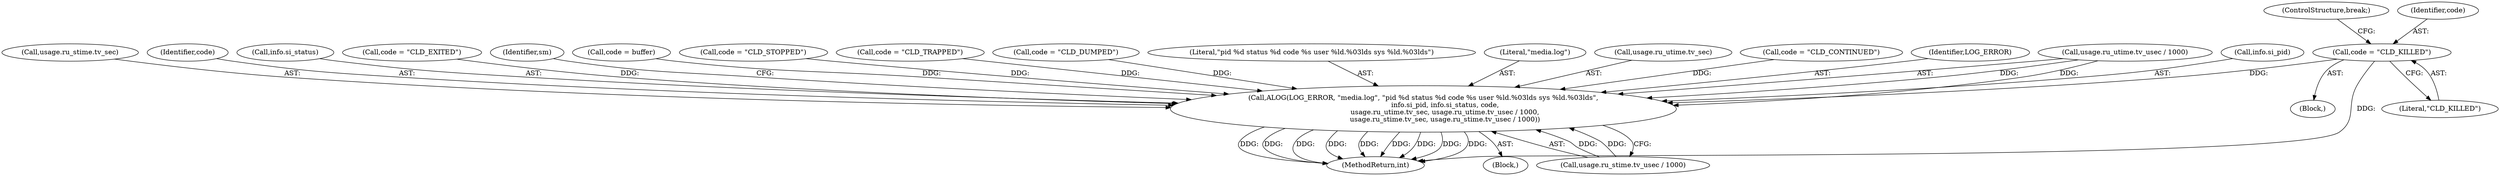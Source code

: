 digraph "0_Android_6fdee2a83432b3b150d6a34f231c4e2f7353c01e@pointer" {
"1000190" [label="(Call,code = \"CLD_KILLED\")"];
"1000232" [label="(Call,ALOG(LOG_ERROR, \"media.log\", \"pid %d status %d code %s user %ld.%03lds sys %ld.%03lds\",\n                    info.si_pid, info.si_status, code,\n                    usage.ru_utime.tv_sec, usage.ru_utime.tv_usec / 1000,\n                    usage.ru_stime.tv_sec, usage.ru_stime.tv_usec / 1000))"];
"1000334" [label="(MethodReturn,int)"];
"1000205" [label="(Call,code = \"CLD_TRAPPED\")"];
"1000150" [label="(Block,)"];
"1000195" [label="(Call,code = \"CLD_DUMPED\")"];
"1000235" [label="(Literal,\"pid %d status %d code %s user %ld.%03lds sys %ld.%03lds\")"];
"1000234" [label="(Literal,\"media.log\")"];
"1000243" [label="(Call,usage.ru_utime.tv_sec)"];
"1000192" [label="(Literal,\"CLD_KILLED\")"];
"1000232" [label="(Call,ALOG(LOG_ERROR, \"media.log\", \"pid %d status %d code %s user %ld.%03lds sys %ld.%03lds\",\n                    info.si_pid, info.si_status, code,\n                    usage.ru_utime.tv_sec, usage.ru_utime.tv_usec / 1000,\n                    usage.ru_stime.tv_sec, usage.ru_stime.tv_usec / 1000))"];
"1000210" [label="(Call,code = \"CLD_CONTINUED\")"];
"1000233" [label="(Identifier,LOG_ERROR)"];
"1000193" [label="(ControlStructure,break;)"];
"1000248" [label="(Call,usage.ru_utime.tv_usec / 1000)"];
"1000260" [label="(Call,usage.ru_stime.tv_usec / 1000)"];
"1000236" [label="(Call,info.si_pid)"];
"1000255" [label="(Call,usage.ru_stime.tv_sec)"];
"1000242" [label="(Identifier,code)"];
"1000239" [label="(Call,info.si_status)"];
"1000185" [label="(Call,code = \"CLD_EXITED\")"];
"1000190" [label="(Call,code = \"CLD_KILLED\")"];
"1000269" [label="(Identifier,sm)"];
"1000191" [label="(Identifier,code)"];
"1000223" [label="(Call,code = buffer)"];
"1000200" [label="(Call,code = \"CLD_STOPPED\")"];
"1000183" [label="(Block,)"];
"1000190" -> "1000183"  [label="AST: "];
"1000190" -> "1000192"  [label="CFG: "];
"1000191" -> "1000190"  [label="AST: "];
"1000192" -> "1000190"  [label="AST: "];
"1000193" -> "1000190"  [label="CFG: "];
"1000190" -> "1000334"  [label="DDG: "];
"1000190" -> "1000232"  [label="DDG: "];
"1000232" -> "1000150"  [label="AST: "];
"1000232" -> "1000260"  [label="CFG: "];
"1000233" -> "1000232"  [label="AST: "];
"1000234" -> "1000232"  [label="AST: "];
"1000235" -> "1000232"  [label="AST: "];
"1000236" -> "1000232"  [label="AST: "];
"1000239" -> "1000232"  [label="AST: "];
"1000242" -> "1000232"  [label="AST: "];
"1000243" -> "1000232"  [label="AST: "];
"1000248" -> "1000232"  [label="AST: "];
"1000255" -> "1000232"  [label="AST: "];
"1000260" -> "1000232"  [label="AST: "];
"1000269" -> "1000232"  [label="CFG: "];
"1000232" -> "1000334"  [label="DDG: "];
"1000232" -> "1000334"  [label="DDG: "];
"1000232" -> "1000334"  [label="DDG: "];
"1000232" -> "1000334"  [label="DDG: "];
"1000232" -> "1000334"  [label="DDG: "];
"1000232" -> "1000334"  [label="DDG: "];
"1000232" -> "1000334"  [label="DDG: "];
"1000232" -> "1000334"  [label="DDG: "];
"1000232" -> "1000334"  [label="DDG: "];
"1000185" -> "1000232"  [label="DDG: "];
"1000200" -> "1000232"  [label="DDG: "];
"1000205" -> "1000232"  [label="DDG: "];
"1000210" -> "1000232"  [label="DDG: "];
"1000195" -> "1000232"  [label="DDG: "];
"1000223" -> "1000232"  [label="DDG: "];
"1000248" -> "1000232"  [label="DDG: "];
"1000248" -> "1000232"  [label="DDG: "];
"1000260" -> "1000232"  [label="DDG: "];
"1000260" -> "1000232"  [label="DDG: "];
}

